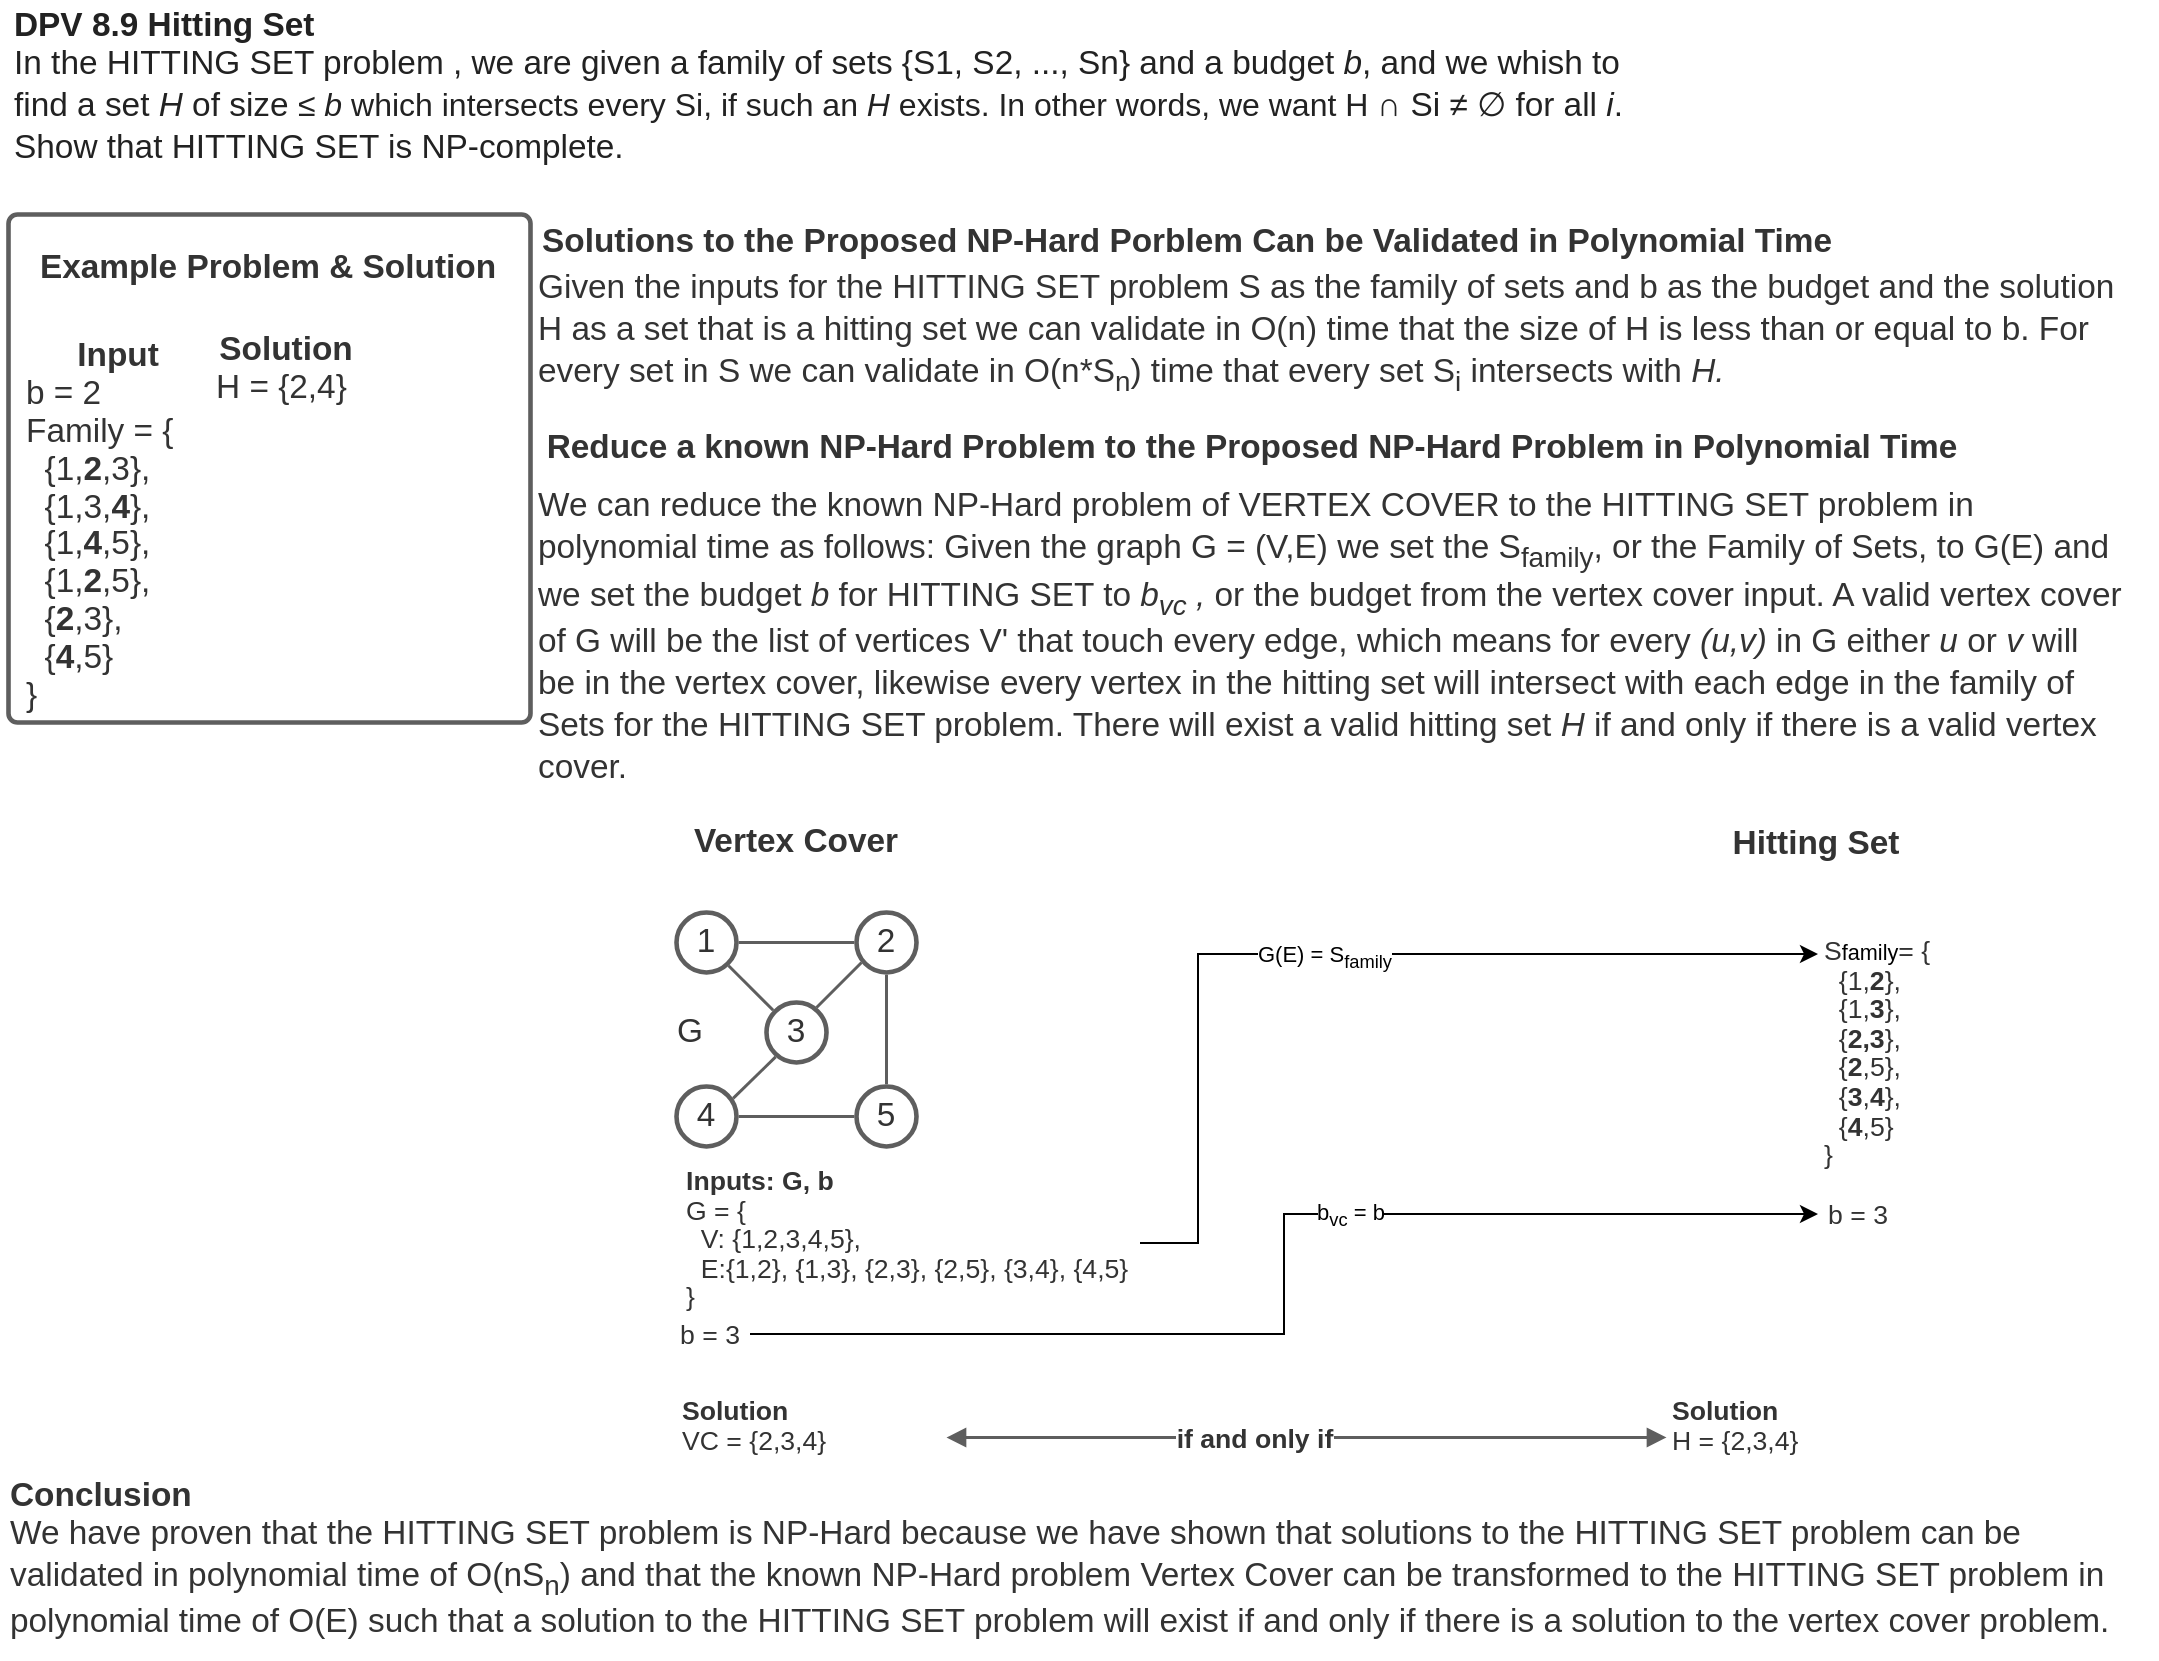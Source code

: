 <mxfile version="14.9.2" type="github"><diagram id="e6Iy7oycJwD63E7tIJSc" name="Page-1"><mxGraphModel dx="1298" dy="666" grid="1" gridSize="10" guides="1" tooltips="1" connect="1" arrows="1" fold="1" page="1" pageScale="1" pageWidth="1100" pageHeight="850" math="0" shadow="0"><root><mxCell id="0"/><mxCell id="1" parent="0"/><UserObject label="" lucidchartObjectId="gVRVVYXpdmvD" id="qvDwaZudp-QULSuVsLoJ-1"><mxCell style="html=1;overflow=block;blockSpacing=1;whiteSpace=wrap;;whiteSpace=wrap;fontSize=13;spacing=3.8;strokeColor=#5e5e5e;strokeOpacity=100;rounded=1;absoluteArcSize=1;arcSize=9;strokeWidth=2.3;" vertex="1" parent="1"><mxGeometry x="19" y="126" width="261" height="254" as="geometry"/></mxCell></UserObject><UserObject label="&lt;div style=&quot;display: flex ; justify-content: center ; text-align: center ; align-items: baseline ; font-size: 0 ; line-height: 1.25 ; margin-top: -2px&quot;&gt;&lt;span&gt;&lt;span style=&quot;font-size: 16.7px ; color: #333333 ; font-weight: bold&quot;&gt;Input&lt;/span&gt;&lt;span style=&quot;font-size: 16.7px ; color: #333333&quot;&gt;&lt;br&gt;&lt;/span&gt;&lt;/span&gt;&lt;/div&gt;&lt;div style=&quot;display: flex ; justify-content: flex-start ; text-align: left ; align-items: baseline ; font-size: 0 ; line-height: 1.25 ; margin-top: -2px&quot;&gt;&lt;span&gt;&lt;span style=&quot;font-size: 16.7px ; color: #333333&quot;&gt;b = 2&lt;br&gt;&lt;/span&gt;&lt;/span&gt;&lt;/div&gt;&lt;div style=&quot;display: flex ; justify-content: flex-start ; text-align: left ; align-items: baseline ; font-size: 0 ; line-height: 1.25 ; margin-top: -2px&quot;&gt;&lt;span&gt;&lt;span style=&quot;font-size: 16.7px ; color: #333333&quot;&gt;Family = {&lt;br&gt;&lt;/span&gt;&lt;/span&gt;&lt;/div&gt;&lt;div style=&quot;display: flex ; justify-content: flex-start ; text-align: left ; align-items: baseline ; font-size: 0 ; line-height: 1.25 ; margin-top: -2px&quot;&gt;&lt;span&gt;&lt;span style=&quot;font-size: 16.7px ; color: #333333&quot;&gt;&amp;nbsp; {1,&lt;/span&gt;&lt;span style=&quot;font-size: 16.7px ; color: #333333 ; font-weight: bold&quot;&gt;2&lt;/span&gt;&lt;span style=&quot;font-size: 16.7px ; color: #333333&quot;&gt;,3},&lt;br&gt;&lt;/span&gt;&lt;/span&gt;&lt;/div&gt;&lt;div style=&quot;display: flex ; justify-content: flex-start ; text-align: left ; align-items: baseline ; font-size: 0 ; line-height: 1.25 ; margin-top: -2px&quot;&gt;&lt;span&gt;&lt;span style=&quot;font-size: 16.7px ; color: #333333&quot;&gt;&amp;nbsp; {1,3,&lt;/span&gt;&lt;span style=&quot;font-size: 16.7px ; color: #333333 ; font-weight: bold&quot;&gt;4&lt;/span&gt;&lt;span style=&quot;font-size: 16.7px ; color: #333333&quot;&gt;},&lt;br&gt;&lt;/span&gt;&lt;/span&gt;&lt;/div&gt;&lt;div style=&quot;display: flex ; justify-content: flex-start ; text-align: left ; align-items: baseline ; font-size: 0 ; line-height: 1.25 ; margin-top: -2px&quot;&gt;&lt;span&gt;&lt;span style=&quot;font-size: 16.7px ; color: #333333&quot;&gt;&amp;nbsp; {1,&lt;/span&gt;&lt;span style=&quot;font-size: 16.7px ; color: #333333 ; font-weight: bold&quot;&gt;4&lt;/span&gt;&lt;span style=&quot;font-size: 16.7px ; color: #333333&quot;&gt;,5},&lt;br&gt;&lt;/span&gt;&lt;/span&gt;&lt;/div&gt;&lt;div style=&quot;display: flex ; justify-content: flex-start ; text-align: left ; align-items: baseline ; font-size: 0 ; line-height: 1.25 ; margin-top: -2px&quot;&gt;&lt;span&gt;&lt;span style=&quot;font-size: 16.7px ; color: #333333&quot;&gt;&amp;nbsp; {1,&lt;/span&gt;&lt;span style=&quot;font-size: 16.7px ; color: #333333 ; font-weight: bold&quot;&gt;2&lt;/span&gt;&lt;span style=&quot;font-size: 16.7px ; color: #333333&quot;&gt;,5},&lt;br&gt;&lt;/span&gt;&lt;/span&gt;&lt;/div&gt;&lt;div style=&quot;display: flex ; justify-content: flex-start ; text-align: left ; align-items: baseline ; font-size: 0 ; line-height: 1.25 ; margin-top: -2px&quot;&gt;&lt;span&gt;&lt;span style=&quot;font-size: 16.7px ; color: #333333&quot;&gt;&amp;nbsp; {&lt;/span&gt;&lt;span style=&quot;font-size: 16.7px ; color: #333333 ; font-weight: bold&quot;&gt;2&lt;/span&gt;&lt;span style=&quot;font-size: 16.7px ; color: #333333&quot;&gt;,3},&lt;br&gt;&lt;/span&gt;&lt;/span&gt;&lt;/div&gt;&lt;div style=&quot;display: flex ; justify-content: flex-start ; text-align: left ; align-items: baseline ; font-size: 0 ; line-height: 1.25 ; margin-top: -2px&quot;&gt;&lt;span&gt;&lt;span style=&quot;font-size: 16.7px ; color: #333333&quot;&gt;&amp;nbsp; {&lt;/span&gt;&lt;span style=&quot;font-size: 16.7px ; color: #333333 ; font-weight: bold&quot;&gt;4&lt;/span&gt;&lt;span style=&quot;font-size: 16.7px ; color: #333333&quot;&gt;,5}&lt;br&gt;&lt;/span&gt;&lt;/span&gt;&lt;/div&gt;&lt;div style=&quot;display: flex ; justify-content: flex-start ; text-align: left ; align-items: baseline ; font-size: 0 ; line-height: 1.25 ; margin-top: -2px&quot;&gt;&lt;span&gt;&lt;span style=&quot;font-size: 16.7px ; color: #333333&quot;&gt;&lt;span style=&quot;font-size: 16.7px ; color: #333333&quot;&gt;     }&lt;br&gt;&lt;/span&gt;&lt;/span&gt;&lt;/span&gt;&lt;/div&gt;&lt;div style=&quot;display: flex ; justify-content: flex-start ; text-align: left ; align-items: baseline ; font-size: 0 ; line-height: 1.25 ; margin-top: -2px&quot;&gt;&lt;span&gt;&lt;span style=&quot;font-size: 13px&quot;&gt;&lt;/span&gt;&lt;/span&gt;&lt;/div&gt;" lucidchartObjectId="IMRVg3T.bwn5" id="qvDwaZudp-QULSuVsLoJ-2"><mxCell style="html=1;overflow=block;blockSpacing=1;whiteSpace=wrap;strokeColor=none;fillColor=none;whiteSpace=wrap;fontSize=13;spacing=0;verticalAlign=top;strokeWidth=1.5;" vertex="1" parent="1"><mxGeometry x="28" y="189" width="92" height="208" as="geometry"/></mxCell></UserObject><UserObject label="&lt;div style=&quot;display: flex; justify-content: flex-start; text-align: left; align-items: baseline; font-size: 0; line-height: 1.25;margin-top: -2px;&quot;&gt;&lt;span&gt;&lt;span style=&quot;font-size:16.7px;color:#222222;font-weight: bold;&quot;&gt;DPV 8.9 Hitting Set&lt;/span&gt;&lt;span style=&quot;font-size:16.7px;color:#222222;&quot;&gt;&#10;&lt;/span&gt;&lt;/span&gt;&lt;/div&gt;&lt;div style=&quot;display: flex; justify-content: flex-start; text-align: left; align-items: baseline; font-size: 0; line-height: 1.25;margin-top: -2px;&quot;&gt;&lt;span&gt;&lt;span style=&quot;font-size:16.7px;color:#222222;&quot;&gt;In the HITTING SET problem , we are given a family of sets {S1, S2, ..., Sn} and a budget &lt;/span&gt;&lt;span style=&quot;font-size:16.7px;color:#222222;font-style: italic;&quot;&gt;b&lt;/span&gt;&lt;span style=&quot;font-size:16.7px;color:#222222;&quot;&gt;, and we whish to find a set &lt;/span&gt;&lt;span style=&quot;font-size:16.7px;color:#222222;font-style: italic;&quot;&gt;H&lt;/span&gt;&lt;span style=&quot;font-size:16.7px;color:#222222;&quot;&gt; of size &lt;/span&gt;&lt;span style=&quot;font-size:16px;color:#222222;&quot;&gt;≤ &lt;/span&gt;&lt;span style=&quot;font-size:16px;color:#222222;font-style: italic;&quot;&gt;b&lt;/span&gt;&lt;span style=&quot;font-size:16px;color:#222222;&quot;&gt;  which intersects every Si, if such an &lt;/span&gt;&lt;span style=&quot;font-size:16px;color:#222222;font-style: italic;&quot;&gt;H&lt;/span&gt;&lt;span style=&quot;font-size:16px;color:#222222;&quot;&gt; exists. In other words, we want H &lt;/span&gt;&lt;span style=&quot;font-size:16.7px;color:#222222;&quot;&gt;∩ Si ≠ ∅ for all &lt;/span&gt;&lt;span style=&quot;font-size:16.7px;color:#222222;font-style: italic;&quot;&gt;i&lt;/span&gt;&lt;span style=&quot;font-size:16.7px;color:#222222;&quot;&gt;. Show that HITTING SET is NP-complete.&lt;/span&gt;&lt;/span&gt;&lt;/div&gt;" lucidchartObjectId="ZDRVWtzBSpG0" id="qvDwaZudp-QULSuVsLoJ-3"><mxCell style="html=1;overflow=block;blockSpacing=1;whiteSpace=wrap;;whiteSpace=wrap;fontSize=13;spacing=3.8;verticalAlign=top;strokeOpacity=0;fillOpacity=0;rounded=1;absoluteArcSize=1;arcSize=9;fillColor=#ffffff;strokeWidth=2.3;" vertex="1" parent="1"><mxGeometry x="19" y="21" width="825" height="91" as="geometry"/></mxCell></UserObject><UserObject label="Example Problem &amp; Solution" lucidchartObjectId="jMRVIUDxhY~D" id="qvDwaZudp-QULSuVsLoJ-4"><mxCell style="html=1;overflow=block;blockSpacing=1;whiteSpace=wrap;;whiteSpace=wrap;fontSize=16.7;fontColor=#333333;fontStyle=1;spacing=3.8;strokeOpacity=0;fillOpacity=0;rounded=1;absoluteArcSize=1;arcSize=9;fillColor=#ffffff;strokeWidth=2.3;" vertex="1" parent="1"><mxGeometry x="28" y="130" width="242" height="45" as="geometry"/></mxCell></UserObject><UserObject label="&lt;div style=&quot;display: flex; justify-content: center; text-align: center; align-items: baseline; font-size: 0; line-height: 1.25;margin-top: -2px;&quot;&gt;&lt;span&gt;&lt;span style=&quot;font-size:16.7px;color:#333333;font-weight: bold;&quot;&gt;Solution&lt;/span&gt;&lt;span style=&quot;font-size:16.7px;color:#333333;&quot;&gt;&#10;&lt;/span&gt;&lt;/span&gt;&lt;/div&gt;&lt;div style=&quot;display: flex; justify-content: flex-start; text-align: left; align-items: baseline; font-size: 0; line-height: 1.25;margin-top: -2px;&quot;&gt;&lt;span&gt;&lt;span style=&quot;font-size:16.7px;color:#333333;&quot;&gt;&lt;span style=&quot;font-size:16.7px;color:#333333;&quot;&gt;H = {2,4}&lt;/span&gt;&lt;/span&gt;&lt;/span&gt;&lt;/div&gt;" lucidchartObjectId="FPRVHtOWfPA8" id="qvDwaZudp-QULSuVsLoJ-5"><mxCell style="html=1;overflow=block;blockSpacing=1;whiteSpace=wrap;;whiteSpace=wrap;fontSize=13;spacing=3.8;verticalAlign=top;strokeOpacity=0;fillOpacity=0;rounded=1;absoluteArcSize=1;arcSize=9;fillColor=#ffffff;strokeWidth=2.3;" vertex="1" parent="1"><mxGeometry x="120" y="183" width="76" height="48" as="geometry"/></mxCell></UserObject><UserObject label="Solutions to the Proposed NP-Hard Porblem Can be Validated in Polynomial Time" lucidchartObjectId="HXRV2Sks4NjW" id="qvDwaZudp-QULSuVsLoJ-6"><mxCell style="html=1;overflow=block;blockSpacing=1;whiteSpace=wrap;;whiteSpace=wrap;fontSize=16.7;fontColor=#333333;fontStyle=1;spacing=3.8;strokeOpacity=0;fillOpacity=0;rounded=1;absoluteArcSize=1;arcSize=9;fillColor=#ffffff;strokeWidth=2.3;align=left;" vertex="1" parent="1"><mxGeometry x="283" y="126" width="730" height="26" as="geometry"/></mxCell></UserObject><UserObject label="&lt;div style=&quot;display: flex ; justify-content: flex-start ; text-align: left ; align-items: baseline ; line-height: 1.25 ; margin-top: -2px ; font-size: 0px&quot;&gt;&lt;span&gt;&lt;span style=&quot;font-size: 16.7px ; color: #333333&quot;&gt;&lt;span style=&quot;font-size: 16.7px ; color: #333333&quot;&gt;Given the inputs for the HITTING SET problem S as the family of sets and b as the budget and the solution H as a set that is a hitting set we can validate in O(n) time that the size of H is less than or equal to b. For every set in S we can validate in O(n*S&lt;sub&gt;n&lt;/sub&gt;) time that every set S&lt;sub&gt;i&lt;/sub&gt; intersects with &lt;/span&gt;&lt;span style=&quot;font-size: 16.7px ; color: #333333 ; font-style: italic&quot;&gt;H.&lt;/span&gt;&lt;/span&gt;&lt;/span&gt;&lt;/div&gt;" lucidchartObjectId="lYRVU8fzSbu5" id="qvDwaZudp-QULSuVsLoJ-7"><mxCell style="html=1;overflow=block;blockSpacing=1;whiteSpace=wrap;;whiteSpace=wrap;fontSize=13;spacing=3.8;verticalAlign=top;strokeOpacity=0;fillOpacity=0;rounded=1;absoluteArcSize=1;arcSize=9;fillColor=#ffffff;strokeWidth=2.3;" vertex="1" parent="1"><mxGeometry x="281" y="152" width="809" height="79" as="geometry"/></mxCell></UserObject><UserObject label="Reduce a known NP-Hard Problem to the Proposed NP-Hard Problem in Polynomial Time" lucidchartObjectId="R2RV-F8qQrpR" id="qvDwaZudp-QULSuVsLoJ-8"><mxCell style="html=1;overflow=block;blockSpacing=1;whiteSpace=wrap;;whiteSpace=wrap;fontSize=16.7;fontColor=#333333;fontStyle=1;align=center;spacing=3.8;verticalAlign=middle;strokeOpacity=0;fillOpacity=0;rounded=1;absoluteArcSize=1;arcSize=9;fillColor=#ffffff;strokeWidth=2.3;" vertex="1" parent="1"><mxGeometry x="281" y="225" width="720" height="36" as="geometry"/></mxCell></UserObject><UserObject label="&lt;div style=&quot;display: flex ; justify-content: flex-start ; text-align: left ; align-items: baseline ; font-size: 0 ; line-height: 1.25 ; margin-top: -2px&quot;&gt;&lt;span&gt;&lt;span style=&quot;font-size: 16.7px ; color: #333333&quot;&gt;&lt;span style=&quot;font-size: 16.7px ; color: #333333&quot;&gt;We can reduce the known NP-Hard problem of VERTEX COVER to the HITTING SET problem in polynomial time as follows: Given the graph G = (V,E) we set the S&lt;sub&gt;family&lt;/sub&gt;, or the Family of Sets, to G(E) and we set the budget &lt;/span&gt;&lt;span style=&quot;font-size: 16.7px ; color: #333333 ; font-style: italic&quot;&gt;b&lt;/span&gt;&lt;span style=&quot;font-size: 16.7px ; color: #333333&quot;&gt; for HITTING SET to &lt;/span&gt;&lt;span style=&quot;font-size: 16.7px ; color: #333333 ; font-style: italic&quot;&gt;b&lt;sub&gt;vc&lt;/sub&gt; , &lt;/span&gt;&lt;span style=&quot;font-size: 16.7px ; color: #333333&quot;&gt;or the budget from the vertex cover input. A valid vertex cover of G will be the list of vertices V' that touch every edge, which means for every &lt;/span&gt;&lt;span style=&quot;font-size: 16.7px ; color: #333333 ; font-style: italic&quot;&gt;(u,v)&lt;/span&gt;&lt;span style=&quot;font-size: 16.7px ; color: #333333&quot;&gt; in G either &lt;/span&gt;&lt;span style=&quot;font-size: 16.7px ; color: #333333 ; font-style: italic&quot;&gt;u&lt;/span&gt;&lt;span style=&quot;font-size: 16.7px ; color: #333333&quot;&gt; or &lt;/span&gt;&lt;span style=&quot;font-size: 16.7px ; color: #333333 ; font-style: italic&quot;&gt;v&lt;/span&gt;&lt;span style=&quot;font-size: 16.7px ; color: #333333&quot;&gt; will be in the vertex cover, likewise every vertex in the hitting set will intersect with each edge in the family of Sets for the HITTING SET problem. There will exist a valid hitting set &lt;/span&gt;&lt;span style=&quot;font-size: 16.7px ; color: #333333 ; font-style: italic&quot;&gt;H&lt;/span&gt;&lt;span style=&quot;font-size: 16.7px ; color: #333333&quot;&gt; if and only if there is a valid vertex cover.&lt;/span&gt;&lt;/span&gt;&lt;/span&gt;&lt;/div&gt;" lucidchartObjectId="E.RVSztiLjJ0" id="qvDwaZudp-QULSuVsLoJ-9"><mxCell style="html=1;overflow=block;blockSpacing=1;whiteSpace=wrap;;whiteSpace=wrap;fontSize=13;spacing=3.8;verticalAlign=top;strokeOpacity=0;fillOpacity=0;rounded=1;absoluteArcSize=1;arcSize=9;fillColor=#ffffff;strokeWidth=2.3;" vertex="1" parent="1"><mxGeometry x="281" y="261" width="799" height="155" as="geometry"/></mxCell></UserObject><UserObject label="&lt;div style=&quot;display: flex ; justify-content: flex-start ; text-align: left ; align-items: baseline ; font-size: 0 ; line-height: 1.25 ; margin-top: -2px&quot;&gt;&lt;span&gt;&lt;span style=&quot;font-size: 16.7px ; color: #333333 ; font-weight: bold&quot;&gt;Conclusion&lt;br&gt;&lt;/span&gt;&lt;/span&gt;&lt;/div&gt;&lt;div style=&quot;display: flex ; justify-content: flex-start ; text-align: left ; align-items: baseline ; font-size: 0 ; line-height: 1.25 ; margin-top: -2px&quot;&gt;&lt;span&gt;&lt;span style=&quot;font-size: 16.7px ; color: #333333&quot;&gt;&lt;span style=&quot;font-size: 16.7px ; color: #333333&quot;&gt;We have proven that the HITTING SET problem is NP-Hard because we have shown that solutions to the HITTING SET problem can be validated in polynomial time of O(nS&lt;sub&gt;n&lt;/sub&gt;) and that the known NP-Hard problem Vertex Cover can be transformed to the HITTING SET problem in polynomial time of O(E) such that a solution to the HITTING SET problem will exist if and only if there is a solution to the vertex cover problem.&lt;/span&gt;&lt;/span&gt;&lt;/span&gt;&lt;/div&gt;" lucidchartObjectId="sQSV5IL719~b" id="qvDwaZudp-QULSuVsLoJ-10"><mxCell style="html=1;overflow=block;blockSpacing=1;whiteSpace=wrap;;whiteSpace=wrap;fontSize=13;spacing=3.8;verticalAlign=top;strokeOpacity=0;fillOpacity=0;rounded=1;absoluteArcSize=1;arcSize=9;fillColor=#ffffff;strokeWidth=2.3;" vertex="1" parent="1"><mxGeometry x="17" y="756" width="1075" height="91" as="geometry"/></mxCell></UserObject><mxCell id="qvDwaZudp-QULSuVsLoJ-11" value="&lt;span style=&quot;color: rgb(51 , 51 , 51) ; font-size: 13.3px ; text-align: left&quot;&gt;b = 3&lt;/span&gt;" style="text;html=1;strokeColor=none;fillColor=none;align=center;verticalAlign=middle;whiteSpace=wrap;rounded=0;" vertex="1" parent="1"><mxGeometry x="924" y="616" width="40" height="20" as="geometry"/></mxCell><mxCell id="qvDwaZudp-QULSuVsLoJ-12" style="edgeStyle=orthogonalEdgeStyle;rounded=0;orthogonalLoop=1;jettySize=auto;html=1;exitX=1;exitY=0.5;exitDx=0;exitDy=0;entryX=0;entryY=0.5;entryDx=0;entryDy=0;" edge="1" parent="1" source="qvDwaZudp-QULSuVsLoJ-14" target="qvDwaZudp-QULSuVsLoJ-11"><mxGeometry relative="1" as="geometry"/></mxCell><mxCell id="qvDwaZudp-QULSuVsLoJ-13" value="b&lt;sub&gt;vc&lt;/sub&gt; = b" style="edgeLabel;html=1;align=center;verticalAlign=middle;resizable=0;points=[];" vertex="1" connectable="0" parent="qvDwaZudp-QULSuVsLoJ-12"><mxGeometry x="0.212" y="-1" relative="1" as="geometry"><mxPoint as="offset"/></mxGeometry></mxCell><mxCell id="qvDwaZudp-QULSuVsLoJ-14" value="&lt;span style=&quot;color: rgb(51 , 51 , 51) ; font-size: 13.3px ; text-align: left&quot;&gt;b = 3&lt;/span&gt;" style="text;html=1;strokeColor=none;fillColor=none;align=center;verticalAlign=middle;whiteSpace=wrap;rounded=0;" vertex="1" parent="1"><mxGeometry x="350" y="676" width="40" height="20" as="geometry"/></mxCell><mxCell id="qvDwaZudp-QULSuVsLoJ-15" style="edgeStyle=orthogonalEdgeStyle;rounded=0;orthogonalLoop=1;jettySize=auto;html=1;exitX=1;exitY=0.5;exitDx=0;exitDy=0;entryX=0;entryY=0.087;entryDx=0;entryDy=0;entryPerimeter=0;" edge="1" parent="1" source="qvDwaZudp-QULSuVsLoJ-17" target="qvDwaZudp-QULSuVsLoJ-18"><mxGeometry relative="1" as="geometry"><Array as="points"><mxPoint x="614" y="641"/><mxPoint x="614" y="496"/></Array></mxGeometry></mxCell><mxCell id="qvDwaZudp-QULSuVsLoJ-16" value="G(E) = S&lt;sub&gt;family&lt;/sub&gt;" style="edgeLabel;html=1;align=center;verticalAlign=middle;resizable=0;points=[];" vertex="1" connectable="0" parent="qvDwaZudp-QULSuVsLoJ-15"><mxGeometry x="-0.022" y="-2" relative="1" as="geometry"><mxPoint as="offset"/></mxGeometry></mxCell><UserObject label="&lt;div style=&quot;display: flex ; justify-content: flex-start ; text-align: left ; align-items: baseline ; font-size: 0 ; line-height: 1.25 ; margin-top: -2px&quot;&gt;&lt;span&gt;&lt;span style=&quot;font-size: 13.3px ; color: #333333 ; font-weight: bold&quot;&gt;Inputs: G, b&lt;/span&gt;&lt;span style=&quot;font-size: 13.3px ; color: #333333&quot;&gt;&lt;br&gt;&lt;/span&gt;&lt;/span&gt;&lt;/div&gt;&lt;div style=&quot;display: flex ; justify-content: flex-start ; text-align: left ; align-items: baseline ; font-size: 0 ; line-height: 1.25 ; margin-top: -2px&quot;&gt;&lt;span&gt;&lt;span style=&quot;font-size: 13.3px ; color: #333333&quot;&gt;&lt;span style=&quot;font-size: 13.3px ; color: #333333&quot;&gt;G = { &lt;br&gt;&lt;/span&gt;&lt;/span&gt;&lt;/span&gt;&lt;/div&gt;&lt;div style=&quot;display: flex ; justify-content: flex-start ; text-align: left ; align-items: baseline ; font-size: 0 ; line-height: 1.25 ; margin-top: -2px&quot;&gt;&lt;span&gt;&lt;span style=&quot;font-size: 13.3px ; color: #333333&quot;&gt;&amp;nbsp; V: {1,2,3,4,5}, &lt;br&gt;&lt;/span&gt;&lt;/span&gt;&lt;/div&gt;&lt;div style=&quot;display: flex ; justify-content: flex-start ; text-align: left ; align-items: baseline ; font-size: 0 ; line-height: 1.25 ; margin-top: -2px&quot;&gt;&lt;span&gt;&lt;span style=&quot;font-size: 13.3px ; color: #333333&quot;&gt;&amp;nbsp; E:{1,2}, {1,3}, {2,3}, {2,5}, {3,4}, {4,5}&lt;br&gt;&lt;/span&gt;&lt;/span&gt;&lt;/div&gt;&lt;div style=&quot;display: flex ; justify-content: flex-start ; text-align: left ; align-items: baseline ; font-size: 0 ; line-height: 1.25 ; margin-top: -2px&quot;&gt;&lt;span&gt;&lt;span style=&quot;font-size: 13.3px ; color: #333333&quot;&gt;}&lt;br&gt;&lt;/span&gt;&lt;/span&gt;&lt;/div&gt;&lt;div style=&quot;display: flex ; justify-content: flex-start ; text-align: left ; align-items: baseline ; font-size: 0 ; line-height: 1.25 ; margin-top: -2px&quot;&gt;&lt;span&gt;&lt;br&gt;&lt;/span&gt;&lt;/div&gt;" lucidchartObjectId="OrSVcAUaxa4V" id="qvDwaZudp-QULSuVsLoJ-17"><mxCell style="html=1;overflow=block;blockSpacing=1;whiteSpace=wrap;;whiteSpace=wrap;fontSize=13;spacing=3.8;verticalAlign=top;strokeOpacity=0;fillOpacity=0;rounded=1;absoluteArcSize=1;arcSize=9;fillColor=#ffffff;strokeWidth=2.3;" vertex="1" parent="1"><mxGeometry x="355" y="601" width="230" height="79" as="geometry"/></mxCell></UserObject><UserObject label="&lt;div style=&quot;display: flex ; justify-content: flex-start ; text-align: left ; align-items: baseline ; line-height: 1.25 ; margin-top: -2px&quot;&gt;&lt;span style=&quot;font-size: 13.3px ; color: rgb(51 , 51 , 51)&quot;&gt;S&lt;/span&gt;&lt;sub&gt;family&lt;/sub&gt;&lt;span style=&quot;font-size: 13.3px ; color: rgb(51 , 51 , 51)&quot;&gt; = {&lt;br&gt;&lt;/span&gt;&lt;/div&gt;&lt;div style=&quot;display: flex ; justify-content: flex-start ; text-align: left ; align-items: baseline ; font-size: 0 ; line-height: 1.25 ; margin-top: -2px&quot;&gt;&lt;span&gt;&lt;span style=&quot;font-size: 13.3px ; color: #333333&quot;&gt;&lt;span style=&quot;font-size: 13.3px ; color: #333333&quot;&gt;&amp;nbsp; {1,&lt;/span&gt;&lt;span style=&quot;font-size: 13.3px ; color: #333333 ; font-weight: bold&quot;&gt;2&lt;/span&gt;}, &lt;br&gt;&lt;/span&gt;&lt;/span&gt;&lt;/div&gt;&lt;div style=&quot;display: flex ; justify-content: flex-start ; text-align: left ; align-items: baseline ; font-size: 0 ; line-height: 1.25 ; margin-top: -2px&quot;&gt;&lt;span&gt;&lt;span style=&quot;font-size: 13.3px ; color: #333333&quot;&gt;&lt;span style=&quot;font-size: 13.3px ; color: #333333&quot;&gt;&amp;nbsp; {1,&lt;/span&gt;&lt;span style=&quot;font-size: 13.3px ; color: #333333 ; font-weight: bold&quot;&gt;3&lt;/span&gt;}, &lt;br&gt;&lt;/span&gt;&lt;/span&gt;&lt;/div&gt;&lt;div style=&quot;display: flex ; justify-content: flex-start ; text-align: left ; align-items: baseline ; font-size: 0 ; line-height: 1.25 ; margin-top: -2px&quot;&gt;&lt;span&gt;&lt;span style=&quot;font-size: 13.3px ; color: #333333&quot;&gt;&lt;span style=&quot;font-size: 13.3px ; color: #333333&quot;&gt;&amp;nbsp; {&lt;/span&gt;&lt;span style=&quot;font-size: 13.3px ; color: #333333 ; font-weight: bold&quot;&gt;2,3&lt;/span&gt;}, &lt;br&gt;&lt;/span&gt;&lt;/span&gt;&lt;/div&gt;&lt;div style=&quot;display: flex ; justify-content: flex-start ; text-align: left ; align-items: baseline ; font-size: 0 ; line-height: 1.25 ; margin-top: -2px&quot;&gt;&lt;span&gt;&lt;span style=&quot;font-size: 13.3px ; color: #333333&quot;&gt;&lt;span style=&quot;font-size: 13.3px ; color: #333333&quot;&gt;&amp;nbsp; {&lt;/span&gt;&lt;span style=&quot;font-size: 13.3px ; color: #333333 ; font-weight: bold&quot;&gt;2&lt;/span&gt;,5}, &lt;br&gt;&lt;/span&gt;&lt;/span&gt;&lt;/div&gt;&lt;div style=&quot;display: flex ; justify-content: flex-start ; text-align: left ; align-items: baseline ; font-size: 0 ; line-height: 1.25 ; margin-top: -2px&quot;&gt;&lt;span&gt;&lt;span style=&quot;font-size: 13.3px ; color: #333333&quot;&gt;&lt;span style=&quot;font-size: 13.3px ; color: #333333&quot;&gt;&amp;nbsp; {&lt;/span&gt;&lt;span style=&quot;font-size: 13.3px ; color: #333333 ; font-weight: bold&quot;&gt;3&lt;/span&gt;&lt;span style=&quot;font-size: 13.3px ; color: #333333&quot;&gt;,&lt;/span&gt;&lt;span style=&quot;font-size: 13.3px ; color: #333333 ; font-weight: bold&quot;&gt;4&lt;/span&gt;}, &lt;br&gt;&lt;/span&gt;&lt;/span&gt;&lt;/div&gt;&lt;div style=&quot;display: flex ; justify-content: flex-start ; text-align: left ; align-items: baseline ; font-size: 0 ; line-height: 1.25 ; margin-top: -2px&quot;&gt;&lt;span&gt;&lt;span style=&quot;font-size: 13.3px ; color: #333333&quot;&gt;&lt;span style=&quot;font-size: 13.3px ; color: #333333&quot;&gt;&amp;nbsp; {&lt;/span&gt;&lt;span style=&quot;font-size: 13.3px ; color: #333333 ; font-weight: bold&quot;&gt;4&lt;/span&gt;,5}&lt;br&gt;&lt;/span&gt;&lt;/span&gt;&lt;/div&gt;&lt;div style=&quot;display: flex ; justify-content: flex-start ; text-align: left ; align-items: baseline ; font-size: 0 ; line-height: 1.25 ; margin-top: -2px&quot;&gt;&lt;span&gt;&lt;span style=&quot;font-size: 13.3px ; color: #333333&quot;&gt;    }&lt;br&gt;&lt;/span&gt;&lt;/span&gt;&lt;/div&gt;&lt;div style=&quot;display: flex ; justify-content: flex-start ; text-align: left ; align-items: baseline ; font-size: 0 ; line-height: 1.25 ; margin-top: -2px&quot;&gt;&lt;span&gt;&lt;br&gt;&lt;/span&gt;&lt;/div&gt;" lucidchartObjectId="VCSVfOrzFF5t" id="qvDwaZudp-QULSuVsLoJ-18"><mxCell style="html=1;overflow=block;blockSpacing=1;whiteSpace=wrap;;whiteSpace=wrap;fontSize=13;spacing=3.8;verticalAlign=top;strokeOpacity=0;fillOpacity=0;rounded=1;absoluteArcSize=1;arcSize=9;fillColor=#ffffff;strokeWidth=2.3;" vertex="1" parent="1"><mxGeometry x="924" y="486" width="103" height="115" as="geometry"/></mxCell></UserObject><UserObject label="Vertex Cover" lucidchartObjectId="RESVhwQXawv5" id="qvDwaZudp-QULSuVsLoJ-19"><mxCell style="html=1;overflow=block;blockSpacing=1;whiteSpace=wrap;;whiteSpace=wrap;fontSize=16.7;fontColor=#333333;fontStyle=1;spacing=3.8;strokeOpacity=0;fillOpacity=0;rounded=1;absoluteArcSize=1;arcSize=9;fillColor=#ffffff;strokeWidth=2.3;" vertex="1" parent="1"><mxGeometry x="323" y="417" width="180" height="45" as="geometry"/></mxCell></UserObject><UserObject label="Hitting Set" lucidchartObjectId="1ESVfCLjYvUz" id="qvDwaZudp-QULSuVsLoJ-20"><mxCell style="html=1;overflow=block;blockSpacing=1;whiteSpace=wrap;;whiteSpace=wrap;fontSize=16.7;fontColor=#333333;fontStyle=1;spacing=3.8;strokeOpacity=0;fillOpacity=0;rounded=1;absoluteArcSize=1;arcSize=9;fillColor=#ffffff;strokeWidth=2.3;" vertex="1" parent="1"><mxGeometry x="833" y="418" width="180" height="45" as="geometry"/></mxCell></UserObject><UserObject label="&lt;div style=&quot;display: flex; justify-content: flex-start; text-align: left; align-items: baseline; font-size: 0; line-height: 1.25;margin-top: -2px;&quot;&gt;&lt;span&gt;&lt;span style=&quot;font-size:13.3px;color:#333333;font-weight: bold;&quot;&gt;Solution&#10;&lt;/span&gt;&lt;/span&gt;&lt;/div&gt;&lt;div style=&quot;display: flex; justify-content: flex-start; text-align: left; align-items: baseline; font-size: 0; line-height: 1.25;margin-top: -2px;&quot;&gt;&lt;span&gt;&lt;span style=&quot;font-size:13.3px;color:#333333;&quot;&gt;&lt;span style=&quot;font-size:13.3px;color:#333333;&quot;&gt;VC = {2,3,4}&lt;/span&gt;&lt;/span&gt;&lt;/span&gt;&lt;/div&gt;" lucidchartObjectId="tFSVWA~Z2Qie" id="qvDwaZudp-QULSuVsLoJ-21"><mxCell style="html=1;overflow=block;blockSpacing=1;whiteSpace=wrap;;whiteSpace=wrap;fontSize=13;spacing=3.8;verticalAlign=top;strokeOpacity=0;fillOpacity=0;rounded=1;absoluteArcSize=1;arcSize=9;fillColor=#ffffff;strokeWidth=2.3;" vertex="1" parent="1"><mxGeometry x="353" y="716" width="135" height="45" as="geometry"/></mxCell></UserObject><UserObject label="&lt;div style=&quot;display: flex; justify-content: flex-start; text-align: left; align-items: baseline; font-size: 0; line-height: 1.25;margin-top: -2px;&quot;&gt;&lt;span&gt;&lt;span style=&quot;font-size:13.3px;color:#333333;font-weight: bold;&quot;&gt;Solution&#10;&lt;/span&gt;&lt;/span&gt;&lt;/div&gt;&lt;div style=&quot;display: flex; justify-content: flex-start; text-align: left; align-items: baseline; font-size: 0; line-height: 1.25;margin-top: -2px;&quot;&gt;&lt;span&gt;&lt;span style=&quot;font-size:13.3px;color:#333333;&quot;&gt;&lt;span style=&quot;font-size:13.3px;color:#333333;&quot;&gt;H = {2,3,4}&lt;/span&gt;&lt;/span&gt;&lt;/span&gt;&lt;/div&gt;" lucidchartObjectId="4ISVO_7BTbC~" id="qvDwaZudp-QULSuVsLoJ-22"><mxCell style="html=1;overflow=block;blockSpacing=1;whiteSpace=wrap;;whiteSpace=wrap;fontSize=13;spacing=3.8;verticalAlign=top;strokeOpacity=0;fillOpacity=0;rounded=1;absoluteArcSize=1;arcSize=9;fillColor=#ffffff;strokeWidth=2.3;" vertex="1" parent="1"><mxGeometry x="848" y="716" width="180" height="45" as="geometry"/></mxCell></UserObject><UserObject label="" lucidchartObjectId="-NSVmmjzpaFa" id="qvDwaZudp-QULSuVsLoJ-23"><mxCell style="html=1;jettySize=18;whiteSpace=wrap;overflow=block;blockSpacing=1;fontSize=13;strokeColor=#5E5E5E;strokeWidth=1.5;rounded=1;arcSize=12;edgeStyle=orthogonalEdgeStyle;startArrow=block;startFill=1;;endArrow=block;endFill=1;;exitX=1;exitY=0.5;exitPerimeter=0;entryX=0;entryY=0.5;entryPerimeter=0;" edge="1" parent="1"><mxGeometry x="263" y="441" width="100" height="100" as="geometry"><Array as="points"/><mxPoint x="488" y="737.5" as="sourcePoint"/><mxPoint x="848" y="737.5" as="targetPoint"/></mxGeometry></mxCell></UserObject><mxCell id="qvDwaZudp-QULSuVsLoJ-24" value="if and only if" style="text;html=1;resizable=0;labelBackgroundColor=#ffffff;align=center;verticalAlign=middle;fontStyle=1;fontColor=#333333;;fontSize=13.3;" vertex="1" parent="qvDwaZudp-QULSuVsLoJ-23"><mxGeometry x="-0.147" relative="1" as="geometry"/></mxCell><mxCell id="qvDwaZudp-QULSuVsLoJ-25" value="" style="group" vertex="1" connectable="0" parent="1"><mxGeometry x="350" y="475" width="123" height="117" as="geometry"/></mxCell><UserObject label="1" lucidchartObjectId="KpSVVQaiDAPM" id="qvDwaZudp-QULSuVsLoJ-26"><mxCell style="html=1;overflow=block;blockSpacing=1;whiteSpace=wrap;ellipse;whiteSpace=wrap;fontSize=16.7;fontColor=#333333;spacing=3.8;strokeColor=#5e5e5e;strokeOpacity=100;rounded=1;absoluteArcSize=1;arcSize=9;strokeWidth=2.3;" vertex="1" parent="qvDwaZudp-QULSuVsLoJ-25"><mxGeometry x="3" width="30" height="30" as="geometry"/></mxCell></UserObject><UserObject label="2" lucidchartObjectId="bqSVITQojvB8" id="qvDwaZudp-QULSuVsLoJ-27"><mxCell style="html=1;overflow=block;blockSpacing=1;whiteSpace=wrap;ellipse;whiteSpace=wrap;fontSize=16.7;fontColor=#333333;spacing=3.8;strokeColor=#5e5e5e;strokeOpacity=100;rounded=1;absoluteArcSize=1;arcSize=9;strokeWidth=2.3;" vertex="1" parent="qvDwaZudp-QULSuVsLoJ-25"><mxGeometry x="93" width="30" height="30" as="geometry"/></mxCell></UserObject><UserObject label="3" lucidchartObjectId="eqSVC4xhV~.W" id="qvDwaZudp-QULSuVsLoJ-28"><mxCell style="html=1;overflow=block;blockSpacing=1;whiteSpace=wrap;ellipse;whiteSpace=wrap;fontSize=16.7;fontColor=#333333;spacing=3.8;strokeColor=#5e5e5e;strokeOpacity=100;rounded=1;absoluteArcSize=1;arcSize=9;strokeWidth=2.3;" vertex="1" parent="qvDwaZudp-QULSuVsLoJ-25"><mxGeometry x="48" y="45" width="30" height="30" as="geometry"/></mxCell></UserObject><UserObject label="4" lucidchartObjectId="iqSVeUYaRI0I" id="qvDwaZudp-QULSuVsLoJ-29"><mxCell style="html=1;overflow=block;blockSpacing=1;whiteSpace=wrap;ellipse;whiteSpace=wrap;fontSize=16.7;fontColor=#333333;spacing=3.8;strokeColor=#5e5e5e;strokeOpacity=100;rounded=1;absoluteArcSize=1;arcSize=9;strokeWidth=2.3;" vertex="1" parent="qvDwaZudp-QULSuVsLoJ-25"><mxGeometry x="3" y="87" width="30" height="30" as="geometry"/></mxCell></UserObject><UserObject label="5" lucidchartObjectId="lqSVCU6hE5JX" id="qvDwaZudp-QULSuVsLoJ-30"><mxCell style="html=1;overflow=block;blockSpacing=1;whiteSpace=wrap;ellipse;whiteSpace=wrap;fontSize=16.7;fontColor=#333333;spacing=3.8;strokeColor=#5e5e5e;strokeOpacity=100;rounded=1;absoluteArcSize=1;arcSize=9;strokeWidth=2.3;" vertex="1" parent="qvDwaZudp-QULSuVsLoJ-25"><mxGeometry x="93" y="87" width="30" height="30" as="geometry"/></mxCell></UserObject><UserObject label="G" lucidchartObjectId="zvSVHyfJlWsB" id="qvDwaZudp-QULSuVsLoJ-31"><mxCell style="html=1;overflow=block;blockSpacing=1;whiteSpace=wrap;;whiteSpace=wrap;fontSize=16.7;fontColor=#333333;spacing=3.8;strokeOpacity=0;fillOpacity=0;rounded=1;absoluteArcSize=1;arcSize=9;fillColor=#ffffff;strokeWidth=2.3;" vertex="1" parent="qvDwaZudp-QULSuVsLoJ-25"><mxGeometry y="39.5" width="20" height="41" as="geometry"/></mxCell></UserObject><UserObject label="" lucidchartObjectId="1qSVEkBb57r3" id="qvDwaZudp-QULSuVsLoJ-32"><mxCell style="html=1;jettySize=18;whiteSpace=wrap;fontSize=13;strokeColor=#5E5E5E;strokeWidth=1.5;rounded=0;startArrow=none;;endArrow=none;;exitX=1.038;exitY=0.5;exitPerimeter=0;entryX=-0.038;entryY=0.5;entryPerimeter=0;" edge="1" parent="qvDwaZudp-QULSuVsLoJ-25" source="qvDwaZudp-QULSuVsLoJ-26" target="qvDwaZudp-QULSuVsLoJ-27"><mxGeometry x="-87" y="-34" width="100" height="100" as="geometry"><Array as="points"/></mxGeometry></mxCell></UserObject><UserObject label="" lucidchartObjectId="_qSVmJa~KgRh" id="qvDwaZudp-QULSuVsLoJ-33"><mxCell style="html=1;jettySize=18;whiteSpace=wrap;fontSize=13;strokeColor=#5E5E5E;strokeWidth=1.5;rounded=0;startArrow=none;;endArrow=none;;exitX=0.084;exitY=0.834;exitPerimeter=0;entryX=0.834;entryY=0.083;entryPerimeter=0;" edge="1" parent="qvDwaZudp-QULSuVsLoJ-25" source="qvDwaZudp-QULSuVsLoJ-27" target="qvDwaZudp-QULSuVsLoJ-28"><mxGeometry x="-87" y="-34" width="100" height="100" as="geometry"><Array as="points"/></mxGeometry></mxCell></UserObject><UserObject label="" lucidchartObjectId="grSVwjBt-DT6" id="qvDwaZudp-QULSuVsLoJ-34"><mxCell style="html=1;jettySize=18;whiteSpace=wrap;fontSize=13;strokeColor=#5E5E5E;strokeWidth=1.5;rounded=0;startArrow=none;;endArrow=none;;exitX=0.152;exitY=0.907;exitPerimeter=0;entryX=0.944;entryY=0.199;entryPerimeter=0;" edge="1" parent="qvDwaZudp-QULSuVsLoJ-25" source="qvDwaZudp-QULSuVsLoJ-28" target="qvDwaZudp-QULSuVsLoJ-29"><mxGeometry x="-87" y="-34" width="100" height="100" as="geometry"><Array as="points"/></mxGeometry></mxCell></UserObject><UserObject label="" lucidchartObjectId="nrSVA4_gxGZL" id="qvDwaZudp-QULSuVsLoJ-35"><mxCell style="html=1;jettySize=18;whiteSpace=wrap;fontSize=13;strokeColor=#5E5E5E;strokeWidth=1.5;rounded=0;startArrow=none;;endArrow=none;;exitX=0.869;exitY=0.887;exitPerimeter=0;entryX=0.111;entryY=0.129;entryPerimeter=0;" edge="1" parent="qvDwaZudp-QULSuVsLoJ-25" source="qvDwaZudp-QULSuVsLoJ-26" target="qvDwaZudp-QULSuVsLoJ-28"><mxGeometry x="-87" y="-34" width="100" height="100" as="geometry"><Array as="points"/></mxGeometry></mxCell></UserObject><UserObject label="" lucidchartObjectId="trSVo-2ZX65W" id="qvDwaZudp-QULSuVsLoJ-36"><mxCell style="html=1;jettySize=18;whiteSpace=wrap;fontSize=13;strokeColor=#5E5E5E;strokeWidth=1.5;rounded=0;startArrow=none;;endArrow=none;;exitX=0.5;exitY=1.038;exitPerimeter=0;entryX=0.5;entryY=-0.038;entryPerimeter=0;" edge="1" parent="qvDwaZudp-QULSuVsLoJ-25" source="qvDwaZudp-QULSuVsLoJ-27" target="qvDwaZudp-QULSuVsLoJ-30"><mxGeometry x="-87" y="-34" width="100" height="100" as="geometry"><Array as="points"/></mxGeometry></mxCell></UserObject><UserObject label="" lucidchartObjectId="vrSVJNqsxwfW" id="qvDwaZudp-QULSuVsLoJ-37"><mxCell style="html=1;jettySize=18;whiteSpace=wrap;fontSize=13;strokeColor=#5E5E5E;strokeWidth=1.5;rounded=0;startArrow=none;;endArrow=none;;exitX=-0.038;exitY=0.5;exitPerimeter=0;entryX=1.038;entryY=0.5;entryPerimeter=0;" edge="1" parent="qvDwaZudp-QULSuVsLoJ-25" source="qvDwaZudp-QULSuVsLoJ-30" target="qvDwaZudp-QULSuVsLoJ-29"><mxGeometry x="-87" y="-34" width="100" height="100" as="geometry"><Array as="points"/></mxGeometry></mxCell></UserObject></root></mxGraphModel></diagram></mxfile>